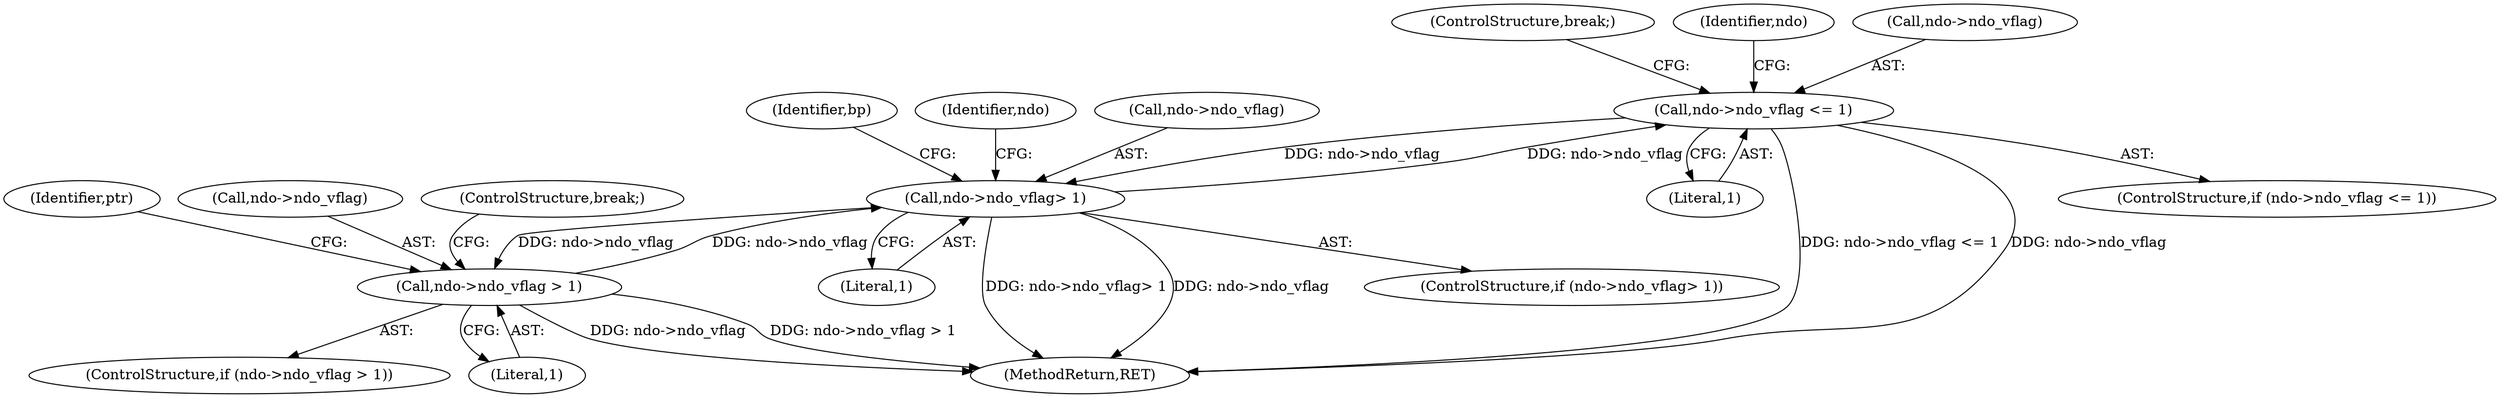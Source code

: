 digraph "0_tcpdump_5dc1860d8267b1e0cb78c9ffa2a40bea2fdb3ddc_4@pointer" {
"1000577" [label="(Call,ndo->ndo_vflag <= 1)"];
"1000589" [label="(Call,ndo->ndo_vflag> 1)"];
"1000577" [label="(Call,ndo->ndo_vflag <= 1)"];
"1000529" [label="(Call,ndo->ndo_vflag > 1)"];
"1000593" [label="(Literal,1)"];
"1000587" [label="(ControlStructure,break;)"];
"1000600" [label="(Identifier,bp)"];
"1000528" [label="(ControlStructure,if (ndo->ndo_vflag > 1))"];
"1000581" [label="(Literal,1)"];
"1000537" [label="(Identifier,ptr)"];
"1000530" [label="(Call,ndo->ndo_vflag)"];
"1001575" [label="(MethodReturn,RET)"];
"1000576" [label="(ControlStructure,if (ndo->ndo_vflag <= 1))"];
"1000574" [label="(ControlStructure,break;)"];
"1000595" [label="(Identifier,ndo)"];
"1000588" [label="(ControlStructure,if (ndo->ndo_vflag> 1))"];
"1000583" [label="(Identifier,ndo)"];
"1000529" [label="(Call,ndo->ndo_vflag > 1)"];
"1000533" [label="(Literal,1)"];
"1000590" [label="(Call,ndo->ndo_vflag)"];
"1000577" [label="(Call,ndo->ndo_vflag <= 1)"];
"1000578" [label="(Call,ndo->ndo_vflag)"];
"1000589" [label="(Call,ndo->ndo_vflag> 1)"];
"1000577" -> "1000576"  [label="AST: "];
"1000577" -> "1000581"  [label="CFG: "];
"1000578" -> "1000577"  [label="AST: "];
"1000581" -> "1000577"  [label="AST: "];
"1000583" -> "1000577"  [label="CFG: "];
"1000587" -> "1000577"  [label="CFG: "];
"1000577" -> "1001575"  [label="DDG: ndo->ndo_vflag <= 1"];
"1000577" -> "1001575"  [label="DDG: ndo->ndo_vflag"];
"1000589" -> "1000577"  [label="DDG: ndo->ndo_vflag"];
"1000577" -> "1000589"  [label="DDG: ndo->ndo_vflag"];
"1000589" -> "1000588"  [label="AST: "];
"1000589" -> "1000593"  [label="CFG: "];
"1000590" -> "1000589"  [label="AST: "];
"1000593" -> "1000589"  [label="AST: "];
"1000595" -> "1000589"  [label="CFG: "];
"1000600" -> "1000589"  [label="CFG: "];
"1000589" -> "1001575"  [label="DDG: ndo->ndo_vflag> 1"];
"1000589" -> "1001575"  [label="DDG: ndo->ndo_vflag"];
"1000589" -> "1000529"  [label="DDG: ndo->ndo_vflag"];
"1000529" -> "1000589"  [label="DDG: ndo->ndo_vflag"];
"1000529" -> "1000528"  [label="AST: "];
"1000529" -> "1000533"  [label="CFG: "];
"1000530" -> "1000529"  [label="AST: "];
"1000533" -> "1000529"  [label="AST: "];
"1000537" -> "1000529"  [label="CFG: "];
"1000574" -> "1000529"  [label="CFG: "];
"1000529" -> "1001575"  [label="DDG: ndo->ndo_vflag"];
"1000529" -> "1001575"  [label="DDG: ndo->ndo_vflag > 1"];
}
